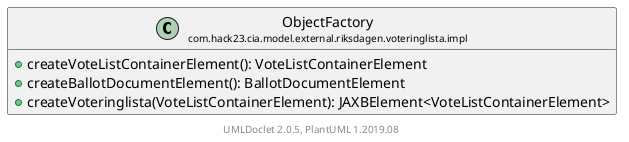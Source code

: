 @startuml
    set namespaceSeparator none
    hide empty fields
    hide empty methods

    class "<size:14>ObjectFactory\n<size:10>com.hack23.cia.model.external.riksdagen.voteringlista.impl" as com.hack23.cia.model.external.riksdagen.voteringlista.impl.ObjectFactory [[ObjectFactory.html]] {
        +createVoteListContainerElement(): VoteListContainerElement
        +createBallotDocumentElement(): BallotDocumentElement
        +createVoteringlista(VoteListContainerElement): JAXBElement<VoteListContainerElement>
    }

    center footer UMLDoclet 2.0.5, PlantUML 1.2019.08
@enduml
